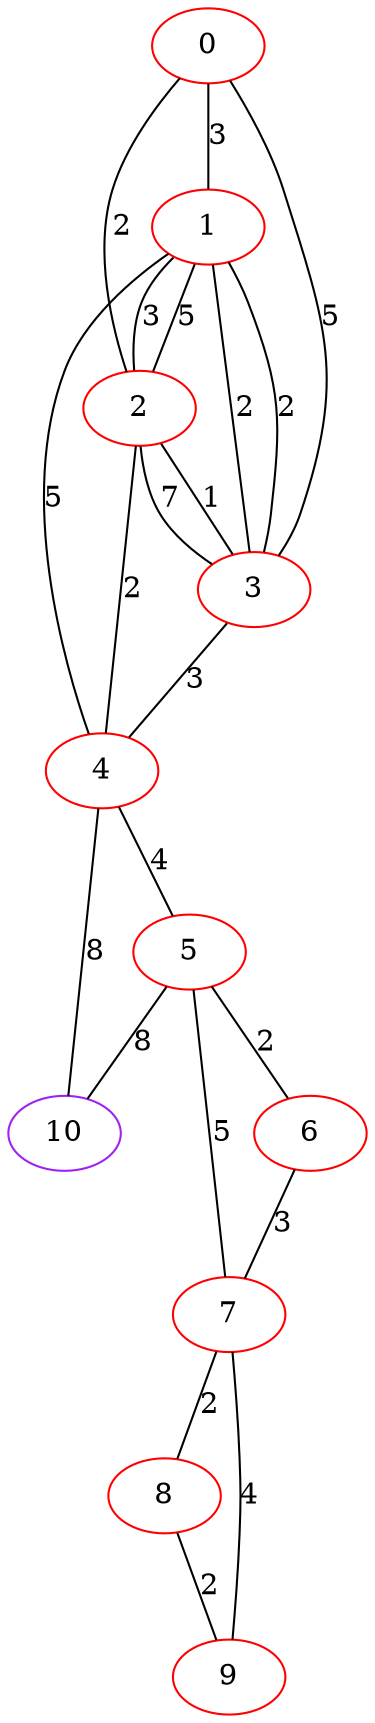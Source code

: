 graph "" {
0 [color=red, weight=1];
1 [color=red, weight=1];
2 [color=red, weight=1];
3 [color=red, weight=1];
4 [color=red, weight=1];
5 [color=red, weight=1];
6 [color=red, weight=1];
7 [color=red, weight=1];
8 [color=red, weight=1];
9 [color=red, weight=1];
10 [color=purple, weight=4];
0 -- 1  [key=0, label=3];
0 -- 2  [key=0, label=2];
0 -- 3  [key=0, label=5];
1 -- 2  [key=0, label=3];
1 -- 2  [key=1, label=5];
1 -- 3  [key=0, label=2];
1 -- 3  [key=1, label=2];
1 -- 4  [key=0, label=5];
2 -- 3  [key=0, label=1];
2 -- 3  [key=1, label=7];
2 -- 4  [key=0, label=2];
3 -- 4  [key=0, label=3];
4 -- 10  [key=0, label=8];
4 -- 5  [key=0, label=4];
5 -- 10  [key=0, label=8];
5 -- 6  [key=0, label=2];
5 -- 7  [key=0, label=5];
6 -- 7  [key=0, label=3];
7 -- 8  [key=0, label=2];
7 -- 9  [key=0, label=4];
8 -- 9  [key=0, label=2];
}
